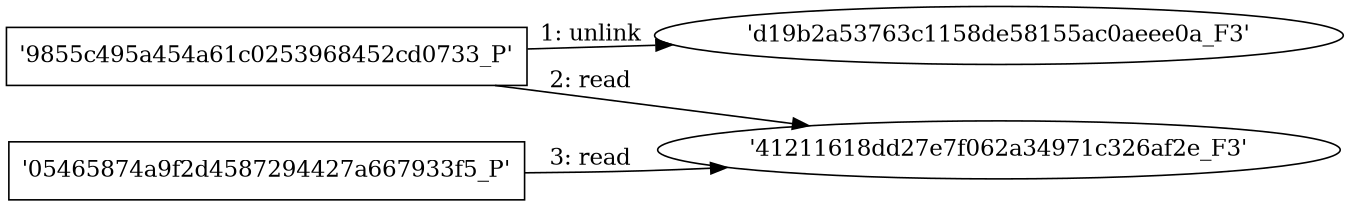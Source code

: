 digraph "D:\Learning\Paper\apt\基于CTI的攻击预警\Dataset\攻击图\ASGfromALLCTI\BASS - BASS Automated Signature Synthesizer.dot" {
rankdir="LR"
size="9"
fixedsize="false"
splines="true"
nodesep=0.3
ranksep=0
fontsize=10
overlap="scalexy"
engine= "neato"
	"'d19b2a53763c1158de58155ac0aeee0a_F3'" [node_type=file shape=ellipse]
	"'9855c495a454a61c0253968452cd0733_P'" [node_type=Process shape=box]
	"'9855c495a454a61c0253968452cd0733_P'" -> "'d19b2a53763c1158de58155ac0aeee0a_F3'" [label="1: unlink"]
	"'41211618dd27e7f062a34971c326af2e_F3'" [node_type=file shape=ellipse]
	"'9855c495a454a61c0253968452cd0733_P'" [node_type=Process shape=box]
	"'9855c495a454a61c0253968452cd0733_P'" -> "'41211618dd27e7f062a34971c326af2e_F3'" [label="2: read"]
	"'41211618dd27e7f062a34971c326af2e_F3'" [node_type=file shape=ellipse]
	"'05465874a9f2d4587294427a667933f5_P'" [node_type=Process shape=box]
	"'05465874a9f2d4587294427a667933f5_P'" -> "'41211618dd27e7f062a34971c326af2e_F3'" [label="3: read"]
}
